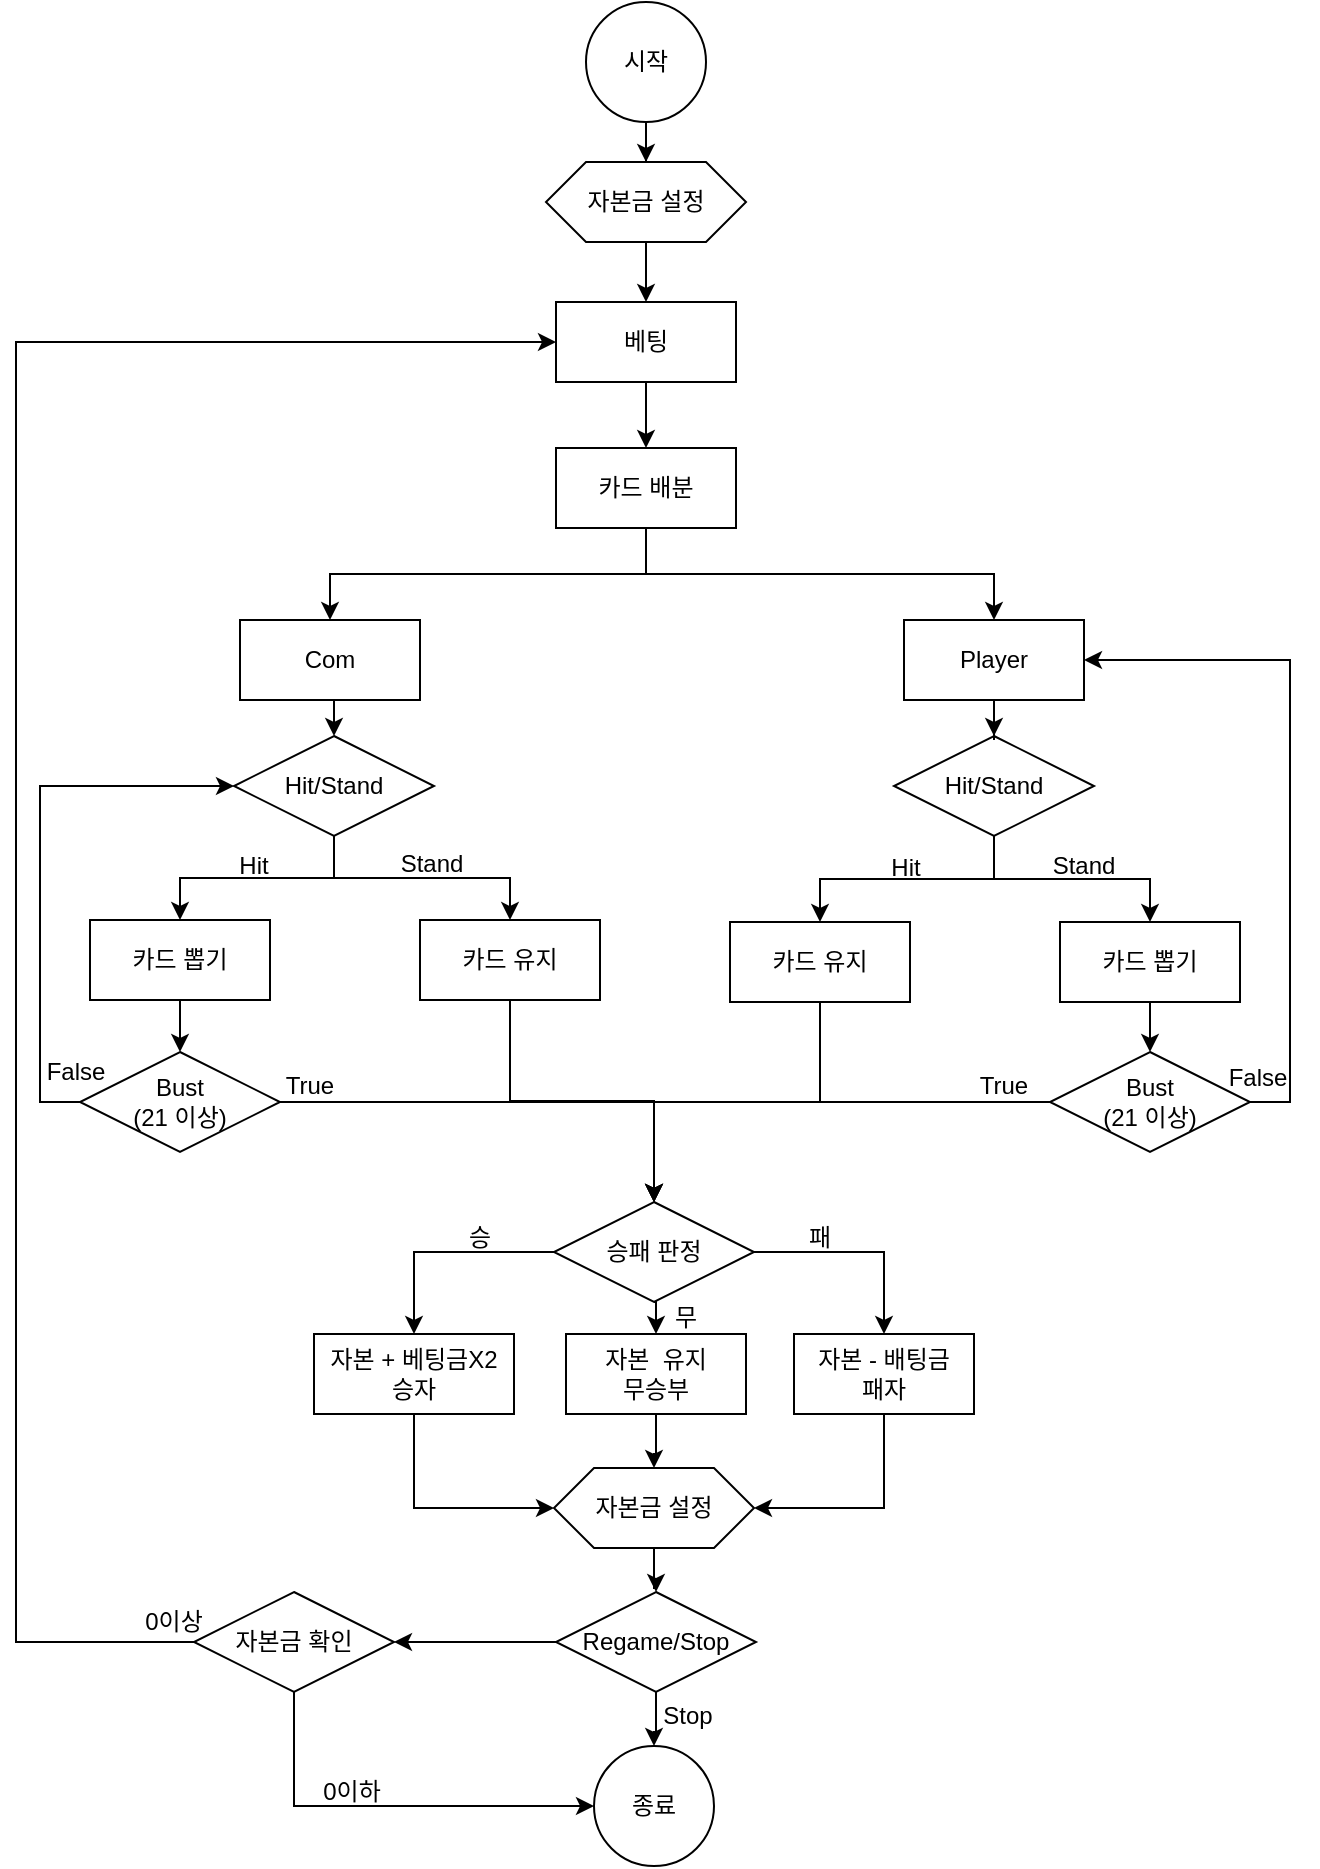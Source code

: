 <mxfile version="22.1.9" type="device" pages="3">
  <diagram id="C_szuEOCHxDA2ggxCrt1" name="초안">
    <mxGraphModel dx="1674" dy="738" grid="1" gridSize="10" guides="1" tooltips="1" connect="1" arrows="1" fold="1" page="1" pageScale="1" pageWidth="827" pageHeight="1169" math="0" shadow="0">
      <root>
        <mxCell id="0" />
        <mxCell id="1" parent="0" />
        <mxCell id="hQHi6P7cYI93fq94CVb3-1" style="edgeStyle=orthogonalEdgeStyle;rounded=0;orthogonalLoop=1;jettySize=auto;html=1;exitX=0.5;exitY=1;exitDx=0;exitDy=0;" parent="1" source="hQHi6P7cYI93fq94CVb3-2" target="hQHi6P7cYI93fq94CVb3-4" edge="1">
          <mxGeometry relative="1" as="geometry" />
        </mxCell>
        <mxCell id="hQHi6P7cYI93fq94CVb3-2" value="시작" style="ellipse;whiteSpace=wrap;html=1;aspect=fixed;" parent="1" vertex="1">
          <mxGeometry x="385" y="10" width="60" height="60" as="geometry" />
        </mxCell>
        <mxCell id="hQHi6P7cYI93fq94CVb3-3" style="edgeStyle=orthogonalEdgeStyle;rounded=0;orthogonalLoop=1;jettySize=auto;html=1;exitX=0.5;exitY=1;exitDx=0;exitDy=0;" parent="1" source="hQHi6P7cYI93fq94CVb3-4" target="hQHi6P7cYI93fq94CVb3-5" edge="1">
          <mxGeometry relative="1" as="geometry" />
        </mxCell>
        <mxCell id="hQHi6P7cYI93fq94CVb3-4" value="자본금 설정" style="shape=hexagon;perimeter=hexagonPerimeter2;whiteSpace=wrap;html=1;fixedSize=1;" parent="1" vertex="1">
          <mxGeometry x="365" y="90" width="100" height="40" as="geometry" />
        </mxCell>
        <mxCell id="hQHi6P7cYI93fq94CVb3-5" value="베팅" style="rounded=0;whiteSpace=wrap;html=1;" parent="1" vertex="1">
          <mxGeometry x="370" y="160" width="90" height="40" as="geometry" />
        </mxCell>
        <mxCell id="hQHi6P7cYI93fq94CVb3-79" style="edgeStyle=orthogonalEdgeStyle;rounded=0;orthogonalLoop=1;jettySize=auto;html=1;exitX=0.5;exitY=1;exitDx=0;exitDy=0;entryX=0.5;entryY=0;entryDx=0;entryDy=0;" parent="1" source="hQHi6P7cYI93fq94CVb3-7" target="hQHi6P7cYI93fq94CVb3-69" edge="1">
          <mxGeometry relative="1" as="geometry" />
        </mxCell>
        <mxCell id="hQHi6P7cYI93fq94CVb3-80" style="edgeStyle=orthogonalEdgeStyle;rounded=0;orthogonalLoop=1;jettySize=auto;html=1;exitX=0.5;exitY=1;exitDx=0;exitDy=0;" parent="1" source="hQHi6P7cYI93fq94CVb3-7" target="hQHi6P7cYI93fq94CVb3-70" edge="1">
          <mxGeometry relative="1" as="geometry" />
        </mxCell>
        <mxCell id="hQHi6P7cYI93fq94CVb3-7" value="카드 배분" style="rounded=0;whiteSpace=wrap;html=1;" parent="1" vertex="1">
          <mxGeometry x="370" y="233" width="90" height="40" as="geometry" />
        </mxCell>
        <mxCell id="hQHi6P7cYI93fq94CVb3-8" style="edgeStyle=orthogonalEdgeStyle;rounded=0;orthogonalLoop=1;jettySize=auto;html=1;" parent="1" source="hQHi6P7cYI93fq94CVb3-10" target="hQHi6P7cYI93fq94CVb3-23" edge="1">
          <mxGeometry relative="1" as="geometry" />
        </mxCell>
        <mxCell id="hQHi6P7cYI93fq94CVb3-9" style="edgeStyle=orthogonalEdgeStyle;rounded=0;orthogonalLoop=1;jettySize=auto;html=1;" parent="1" source="hQHi6P7cYI93fq94CVb3-10" target="hQHi6P7cYI93fq94CVb3-24" edge="1">
          <mxGeometry relative="1" as="geometry" />
        </mxCell>
        <mxCell id="hQHi6P7cYI93fq94CVb3-10" value="Hit/Stand" style="rhombus;whiteSpace=wrap;html=1;" parent="1" vertex="1">
          <mxGeometry x="209" y="377" width="100" height="50" as="geometry" />
        </mxCell>
        <mxCell id="hQHi6P7cYI93fq94CVb3-11" style="edgeStyle=orthogonalEdgeStyle;rounded=0;orthogonalLoop=1;jettySize=auto;html=1;exitX=0.5;exitY=1;exitDx=0;exitDy=0;entryX=0.5;entryY=0;entryDx=0;entryDy=0;" parent="1" source="hQHi6P7cYI93fq94CVb3-14" target="hQHi6P7cYI93fq94CVb3-26" edge="1">
          <mxGeometry relative="1" as="geometry" />
        </mxCell>
        <mxCell id="hQHi6P7cYI93fq94CVb3-12" style="edgeStyle=orthogonalEdgeStyle;rounded=0;orthogonalLoop=1;jettySize=auto;html=1;exitX=0;exitY=0.5;exitDx=0;exitDy=0;" parent="1" source="hQHi6P7cYI93fq94CVb3-14" target="hQHi6P7cYI93fq94CVb3-16" edge="1">
          <mxGeometry relative="1" as="geometry" />
        </mxCell>
        <mxCell id="hQHi6P7cYI93fq94CVb3-13" style="edgeStyle=orthogonalEdgeStyle;rounded=0;orthogonalLoop=1;jettySize=auto;html=1;exitX=1;exitY=0.5;exitDx=0;exitDy=0;entryX=0.5;entryY=0;entryDx=0;entryDy=0;" parent="1" source="hQHi6P7cYI93fq94CVb3-14" target="hQHi6P7cYI93fq94CVb3-18" edge="1">
          <mxGeometry relative="1" as="geometry" />
        </mxCell>
        <mxCell id="hQHi6P7cYI93fq94CVb3-14" value="승패 판정" style="rhombus;whiteSpace=wrap;html=1;" parent="1" vertex="1">
          <mxGeometry x="369" y="610" width="100" height="50" as="geometry" />
        </mxCell>
        <mxCell id="hQHi6P7cYI93fq94CVb3-101" style="edgeStyle=orthogonalEdgeStyle;rounded=0;orthogonalLoop=1;jettySize=auto;html=1;exitX=0.5;exitY=1;exitDx=0;exitDy=0;entryX=0;entryY=0.5;entryDx=0;entryDy=0;" parent="1" source="hQHi6P7cYI93fq94CVb3-16" target="hQHi6P7cYI93fq94CVb3-98" edge="1">
          <mxGeometry relative="1" as="geometry" />
        </mxCell>
        <mxCell id="hQHi6P7cYI93fq94CVb3-16" value="자본 + 베팅금X2&lt;br&gt;승자" style="rounded=0;whiteSpace=wrap;html=1;" parent="1" vertex="1">
          <mxGeometry x="249" y="676" width="100" height="40" as="geometry" />
        </mxCell>
        <mxCell id="hQHi6P7cYI93fq94CVb3-100" style="edgeStyle=orthogonalEdgeStyle;rounded=0;orthogonalLoop=1;jettySize=auto;html=1;exitX=0.5;exitY=1;exitDx=0;exitDy=0;entryX=1;entryY=0.5;entryDx=0;entryDy=0;" parent="1" source="hQHi6P7cYI93fq94CVb3-18" target="hQHi6P7cYI93fq94CVb3-98" edge="1">
          <mxGeometry relative="1" as="geometry" />
        </mxCell>
        <mxCell id="hQHi6P7cYI93fq94CVb3-18" value="자본 - 배팅금&lt;br&gt;패자" style="rounded=0;whiteSpace=wrap;html=1;" parent="1" vertex="1">
          <mxGeometry x="489" y="676" width="90" height="40" as="geometry" />
        </mxCell>
        <mxCell id="hQHi6P7cYI93fq94CVb3-19" value="" style="edgeStyle=orthogonalEdgeStyle;rounded=0;orthogonalLoop=1;jettySize=auto;html=1;" parent="1" source="hQHi6P7cYI93fq94CVb3-20" target="hQHi6P7cYI93fq94CVb3-21" edge="1">
          <mxGeometry relative="1" as="geometry" />
        </mxCell>
        <mxCell id="-mxr-du--EJzzwBJTFfd-2" style="edgeStyle=orthogonalEdgeStyle;rounded=0;orthogonalLoop=1;jettySize=auto;html=1;exitX=0;exitY=0.5;exitDx=0;exitDy=0;entryX=1;entryY=0.5;entryDx=0;entryDy=0;" parent="1" source="hQHi6P7cYI93fq94CVb3-20" target="-mxr-du--EJzzwBJTFfd-1" edge="1">
          <mxGeometry relative="1" as="geometry" />
        </mxCell>
        <mxCell id="hQHi6P7cYI93fq94CVb3-20" value="Regame/Stop" style="rhombus;whiteSpace=wrap;html=1;" parent="1" vertex="1">
          <mxGeometry x="370" y="805" width="100" height="50" as="geometry" />
        </mxCell>
        <mxCell id="hQHi6P7cYI93fq94CVb3-21" value="종료" style="ellipse;whiteSpace=wrap;html=1;aspect=fixed;" parent="1" vertex="1">
          <mxGeometry x="389" y="882" width="60" height="60" as="geometry" />
        </mxCell>
        <mxCell id="hQHi6P7cYI93fq94CVb3-22" value="" style="endArrow=classic;html=1;rounded=0;entryX=0.5;entryY=0;entryDx=0;entryDy=0;exitX=0.5;exitY=1;exitDx=0;exitDy=0;" parent="1" source="hQHi6P7cYI93fq94CVb3-5" target="hQHi6P7cYI93fq94CVb3-7" edge="1">
          <mxGeometry width="50" height="50" relative="1" as="geometry">
            <mxPoint x="405" y="490" as="sourcePoint" />
            <mxPoint x="455" y="440" as="targetPoint" />
          </mxGeometry>
        </mxCell>
        <mxCell id="hQHi6P7cYI93fq94CVb3-112" style="edgeStyle=orthogonalEdgeStyle;rounded=0;orthogonalLoop=1;jettySize=auto;html=1;exitX=0.5;exitY=1;exitDx=0;exitDy=0;entryX=0.5;entryY=0;entryDx=0;entryDy=0;" parent="1" source="hQHi6P7cYI93fq94CVb3-23" target="hQHi6P7cYI93fq94CVb3-108" edge="1">
          <mxGeometry relative="1" as="geometry" />
        </mxCell>
        <mxCell id="hQHi6P7cYI93fq94CVb3-23" value="카드 뽑기" style="rounded=0;whiteSpace=wrap;html=1;" parent="1" vertex="1">
          <mxGeometry x="137" y="469" width="90" height="40" as="geometry" />
        </mxCell>
        <mxCell id="hQHi6P7cYI93fq94CVb3-55" style="edgeStyle=orthogonalEdgeStyle;rounded=0;orthogonalLoop=1;jettySize=auto;html=1;" parent="1" source="hQHi6P7cYI93fq94CVb3-24" target="hQHi6P7cYI93fq94CVb3-14" edge="1">
          <mxGeometry relative="1" as="geometry" />
        </mxCell>
        <mxCell id="hQHi6P7cYI93fq94CVb3-24" value="카드 유지" style="rounded=0;whiteSpace=wrap;html=1;" parent="1" vertex="1">
          <mxGeometry x="302" y="469" width="90" height="40" as="geometry" />
        </mxCell>
        <mxCell id="hQHi6P7cYI93fq94CVb3-99" style="edgeStyle=orthogonalEdgeStyle;rounded=0;orthogonalLoop=1;jettySize=auto;html=1;exitX=0.5;exitY=1;exitDx=0;exitDy=0;" parent="1" source="hQHi6P7cYI93fq94CVb3-26" target="hQHi6P7cYI93fq94CVb3-98" edge="1">
          <mxGeometry relative="1" as="geometry" />
        </mxCell>
        <mxCell id="hQHi6P7cYI93fq94CVb3-26" value="자본&amp;nbsp; 유지&lt;br&gt;무승부" style="rounded=0;whiteSpace=wrap;html=1;" parent="1" vertex="1">
          <mxGeometry x="375" y="676" width="90" height="40" as="geometry" />
        </mxCell>
        <mxCell id="hQHi6P7cYI93fq94CVb3-34" style="edgeStyle=orthogonalEdgeStyle;rounded=0;orthogonalLoop=1;jettySize=auto;html=1;" parent="1" source="hQHi6P7cYI93fq94CVb3-36" target="hQHi6P7cYI93fq94CVb3-49" edge="1">
          <mxGeometry relative="1" as="geometry" />
        </mxCell>
        <mxCell id="hQHi6P7cYI93fq94CVb3-35" style="edgeStyle=orthogonalEdgeStyle;rounded=0;orthogonalLoop=1;jettySize=auto;html=1;" parent="1" source="hQHi6P7cYI93fq94CVb3-36" target="hQHi6P7cYI93fq94CVb3-50" edge="1">
          <mxGeometry relative="1" as="geometry" />
        </mxCell>
        <mxCell id="hQHi6P7cYI93fq94CVb3-36" value="Hit/Stand" style="rhombus;whiteSpace=wrap;html=1;" parent="1" vertex="1">
          <mxGeometry x="539" y="377" width="100" height="50" as="geometry" />
        </mxCell>
        <mxCell id="hQHi6P7cYI93fq94CVb3-67" style="edgeStyle=orthogonalEdgeStyle;rounded=0;orthogonalLoop=1;jettySize=auto;html=1;exitX=0.5;exitY=1;exitDx=0;exitDy=0;entryX=0.5;entryY=0;entryDx=0;entryDy=0;" parent="1" source="hQHi6P7cYI93fq94CVb3-49" target="hQHi6P7cYI93fq94CVb3-14" edge="1">
          <mxGeometry relative="1" as="geometry" />
        </mxCell>
        <mxCell id="hQHi6P7cYI93fq94CVb3-49" value="카드 유지" style="rounded=0;whiteSpace=wrap;html=1;" parent="1" vertex="1">
          <mxGeometry x="457" y="470" width="90" height="40" as="geometry" />
        </mxCell>
        <mxCell id="hQHi6P7cYI93fq94CVb3-111" style="edgeStyle=orthogonalEdgeStyle;rounded=0;orthogonalLoop=1;jettySize=auto;html=1;exitX=0.5;exitY=1;exitDx=0;exitDy=0;" parent="1" source="hQHi6P7cYI93fq94CVb3-50" target="hQHi6P7cYI93fq94CVb3-110" edge="1">
          <mxGeometry relative="1" as="geometry" />
        </mxCell>
        <mxCell id="hQHi6P7cYI93fq94CVb3-50" value="카드 뽑기" style="rounded=0;whiteSpace=wrap;html=1;" parent="1" vertex="1">
          <mxGeometry x="622" y="470" width="90" height="40" as="geometry" />
        </mxCell>
        <mxCell id="hQHi6P7cYI93fq94CVb3-85" style="edgeStyle=orthogonalEdgeStyle;rounded=0;orthogonalLoop=1;jettySize=auto;html=1;exitX=0.5;exitY=1;exitDx=0;exitDy=0;entryX=0.5;entryY=0;entryDx=0;entryDy=0;" parent="1" source="hQHi6P7cYI93fq94CVb3-69" target="hQHi6P7cYI93fq94CVb3-10" edge="1">
          <mxGeometry relative="1" as="geometry" />
        </mxCell>
        <mxCell id="hQHi6P7cYI93fq94CVb3-69" value="Com" style="rounded=0;whiteSpace=wrap;html=1;" parent="1" vertex="1">
          <mxGeometry x="212" y="319" width="90" height="40" as="geometry" />
        </mxCell>
        <mxCell id="hQHi6P7cYI93fq94CVb3-84" style="edgeStyle=orthogonalEdgeStyle;rounded=0;orthogonalLoop=1;jettySize=auto;html=1;exitX=0.5;exitY=1;exitDx=0;exitDy=0;" parent="1" source="hQHi6P7cYI93fq94CVb3-70" target="hQHi6P7cYI93fq94CVb3-36" edge="1">
          <mxGeometry relative="1" as="geometry" />
        </mxCell>
        <mxCell id="hQHi6P7cYI93fq94CVb3-70" value="Player" style="rounded=0;whiteSpace=wrap;html=1;" parent="1" vertex="1">
          <mxGeometry x="544" y="319" width="90" height="40" as="geometry" />
        </mxCell>
        <mxCell id="hQHi6P7cYI93fq94CVb3-88" value="Hit" style="text;strokeColor=none;align=center;fillColor=none;html=1;verticalAlign=middle;whiteSpace=wrap;rounded=0;" parent="1" vertex="1">
          <mxGeometry x="189" y="427" width="60" height="30" as="geometry" />
        </mxCell>
        <mxCell id="hQHi6P7cYI93fq94CVb3-90" value="Stand" style="text;strokeColor=none;align=center;fillColor=none;html=1;verticalAlign=middle;whiteSpace=wrap;rounded=0;" parent="1" vertex="1">
          <mxGeometry x="278" y="426" width="60" height="30" as="geometry" />
        </mxCell>
        <mxCell id="hQHi6P7cYI93fq94CVb3-91" value="Hit" style="text;strokeColor=none;align=center;fillColor=none;html=1;verticalAlign=middle;whiteSpace=wrap;rounded=0;" parent="1" vertex="1">
          <mxGeometry x="514.5" y="428" width="60" height="30" as="geometry" />
        </mxCell>
        <mxCell id="hQHi6P7cYI93fq94CVb3-92" value="Stand" style="text;strokeColor=none;align=center;fillColor=none;html=1;verticalAlign=middle;whiteSpace=wrap;rounded=0;" parent="1" vertex="1">
          <mxGeometry x="603.5" y="427" width="60" height="30" as="geometry" />
        </mxCell>
        <mxCell id="hQHi6P7cYI93fq94CVb3-93" value="승" style="text;strokeColor=none;align=center;fillColor=none;html=1;verticalAlign=middle;whiteSpace=wrap;rounded=0;" parent="1" vertex="1">
          <mxGeometry x="302" y="613" width="60" height="30" as="geometry" />
        </mxCell>
        <mxCell id="hQHi6P7cYI93fq94CVb3-94" value="패" style="text;strokeColor=none;align=center;fillColor=none;html=1;verticalAlign=middle;whiteSpace=wrap;rounded=0;" parent="1" vertex="1">
          <mxGeometry x="472" y="613" width="60" height="30" as="geometry" />
        </mxCell>
        <mxCell id="hQHi6P7cYI93fq94CVb3-95" value="무" style="text;strokeColor=none;align=center;fillColor=none;html=1;verticalAlign=middle;whiteSpace=wrap;rounded=0;" parent="1" vertex="1">
          <mxGeometry x="405" y="653" width="60" height="30" as="geometry" />
        </mxCell>
        <mxCell id="hQHi6P7cYI93fq94CVb3-96" value="0이상" style="text;strokeColor=none;align=center;fillColor=none;html=1;verticalAlign=middle;whiteSpace=wrap;rounded=0;" parent="1" vertex="1">
          <mxGeometry x="149" y="805" width="60" height="30" as="geometry" />
        </mxCell>
        <mxCell id="hQHi6P7cYI93fq94CVb3-97" value="Stop" style="text;strokeColor=none;align=center;fillColor=none;html=1;verticalAlign=middle;whiteSpace=wrap;rounded=0;" parent="1" vertex="1">
          <mxGeometry x="406" y="852" width="60" height="30" as="geometry" />
        </mxCell>
        <mxCell id="hQHi6P7cYI93fq94CVb3-102" style="edgeStyle=orthogonalEdgeStyle;rounded=0;orthogonalLoop=1;jettySize=auto;html=1;exitX=0.5;exitY=1;exitDx=0;exitDy=0;" parent="1" source="hQHi6P7cYI93fq94CVb3-98" target="hQHi6P7cYI93fq94CVb3-20" edge="1">
          <mxGeometry relative="1" as="geometry" />
        </mxCell>
        <mxCell id="hQHi6P7cYI93fq94CVb3-98" value="자본금 설정" style="shape=hexagon;perimeter=hexagonPerimeter2;whiteSpace=wrap;html=1;fixedSize=1;" parent="1" vertex="1">
          <mxGeometry x="369" y="743" width="100" height="40" as="geometry" />
        </mxCell>
        <mxCell id="hQHi6P7cYI93fq94CVb3-114" style="edgeStyle=orthogonalEdgeStyle;rounded=0;orthogonalLoop=1;jettySize=auto;html=1;exitX=1;exitY=0.5;exitDx=0;exitDy=0;" parent="1" source="hQHi6P7cYI93fq94CVb3-108" target="hQHi6P7cYI93fq94CVb3-14" edge="1">
          <mxGeometry relative="1" as="geometry" />
        </mxCell>
        <mxCell id="hQHi6P7cYI93fq94CVb3-118" style="edgeStyle=orthogonalEdgeStyle;rounded=0;orthogonalLoop=1;jettySize=auto;html=1;exitX=0;exitY=0.5;exitDx=0;exitDy=0;entryX=0;entryY=0.5;entryDx=0;entryDy=0;" parent="1" source="hQHi6P7cYI93fq94CVb3-108" target="hQHi6P7cYI93fq94CVb3-10" edge="1">
          <mxGeometry relative="1" as="geometry" />
        </mxCell>
        <mxCell id="hQHi6P7cYI93fq94CVb3-108" value="Bust&lt;br&gt;(21 이상)" style="rhombus;whiteSpace=wrap;html=1;" parent="1" vertex="1">
          <mxGeometry x="132" y="535" width="100" height="50" as="geometry" />
        </mxCell>
        <mxCell id="hQHi6P7cYI93fq94CVb3-115" style="edgeStyle=orthogonalEdgeStyle;rounded=0;orthogonalLoop=1;jettySize=auto;html=1;exitX=0;exitY=0.5;exitDx=0;exitDy=0;entryX=0.5;entryY=0;entryDx=0;entryDy=0;" parent="1" source="hQHi6P7cYI93fq94CVb3-110" target="hQHi6P7cYI93fq94CVb3-14" edge="1">
          <mxGeometry relative="1" as="geometry" />
        </mxCell>
        <mxCell id="hQHi6P7cYI93fq94CVb3-119" style="edgeStyle=orthogonalEdgeStyle;rounded=0;orthogonalLoop=1;jettySize=auto;html=1;exitX=1;exitY=0.5;exitDx=0;exitDy=0;entryX=1;entryY=0.5;entryDx=0;entryDy=0;" parent="1" source="hQHi6P7cYI93fq94CVb3-110" target="hQHi6P7cYI93fq94CVb3-70" edge="1">
          <mxGeometry relative="1" as="geometry" />
        </mxCell>
        <mxCell id="hQHi6P7cYI93fq94CVb3-110" value="Bust&lt;br&gt;(21 이상)" style="rhombus;whiteSpace=wrap;html=1;" parent="1" vertex="1">
          <mxGeometry x="617" y="535" width="100" height="50" as="geometry" />
        </mxCell>
        <mxCell id="hQHi6P7cYI93fq94CVb3-116" value="True" style="text;strokeColor=none;align=center;fillColor=none;html=1;verticalAlign=middle;whiteSpace=wrap;rounded=0;" parent="1" vertex="1">
          <mxGeometry x="217" y="537" width="60" height="30" as="geometry" />
        </mxCell>
        <mxCell id="hQHi6P7cYI93fq94CVb3-117" value="True" style="text;strokeColor=none;align=center;fillColor=none;html=1;verticalAlign=middle;whiteSpace=wrap;rounded=0;" parent="1" vertex="1">
          <mxGeometry x="564" y="537" width="60" height="30" as="geometry" />
        </mxCell>
        <mxCell id="hQHi6P7cYI93fq94CVb3-121" value="False" style="text;strokeColor=none;align=center;fillColor=none;html=1;verticalAlign=middle;whiteSpace=wrap;rounded=0;" parent="1" vertex="1">
          <mxGeometry x="691" y="533" width="60" height="30" as="geometry" />
        </mxCell>
        <mxCell id="hQHi6P7cYI93fq94CVb3-122" value="False" style="text;strokeColor=none;align=center;fillColor=none;html=1;verticalAlign=middle;whiteSpace=wrap;rounded=0;" parent="1" vertex="1">
          <mxGeometry x="100" y="530" width="60" height="30" as="geometry" />
        </mxCell>
        <mxCell id="-mxr-du--EJzzwBJTFfd-4" style="edgeStyle=orthogonalEdgeStyle;rounded=0;orthogonalLoop=1;jettySize=auto;html=1;exitX=0.5;exitY=1;exitDx=0;exitDy=0;entryX=0;entryY=0.5;entryDx=0;entryDy=0;" parent="1" source="-mxr-du--EJzzwBJTFfd-1" target="hQHi6P7cYI93fq94CVb3-21" edge="1">
          <mxGeometry relative="1" as="geometry" />
        </mxCell>
        <mxCell id="-mxr-du--EJzzwBJTFfd-7" style="edgeStyle=orthogonalEdgeStyle;rounded=0;orthogonalLoop=1;jettySize=auto;html=1;exitX=0;exitY=0.5;exitDx=0;exitDy=0;entryX=0;entryY=0.5;entryDx=0;entryDy=0;" parent="1" source="-mxr-du--EJzzwBJTFfd-1" target="hQHi6P7cYI93fq94CVb3-5" edge="1">
          <mxGeometry relative="1" as="geometry">
            <Array as="points">
              <mxPoint x="100" y="830" />
              <mxPoint x="100" y="180" />
            </Array>
          </mxGeometry>
        </mxCell>
        <mxCell id="-mxr-du--EJzzwBJTFfd-1" value="자본금 확인" style="rhombus;whiteSpace=wrap;html=1;" parent="1" vertex="1">
          <mxGeometry x="189" y="805" width="100" height="50" as="geometry" />
        </mxCell>
        <mxCell id="-mxr-du--EJzzwBJTFfd-5" value="0이하" style="text;strokeColor=none;align=center;fillColor=none;html=1;verticalAlign=middle;whiteSpace=wrap;rounded=0;" parent="1" vertex="1">
          <mxGeometry x="238" y="890" width="60" height="30" as="geometry" />
        </mxCell>
      </root>
    </mxGraphModel>
  </diagram>
  <diagram id="JT6G41UeQv0v1BvjWY3D" name="계획제출용">
    <mxGraphModel dx="1674" dy="738" grid="1" gridSize="10" guides="1" tooltips="1" connect="1" arrows="1" fold="1" page="1" pageScale="1" pageWidth="827" pageHeight="1169" math="0" shadow="0">
      <root>
        <mxCell id="0" />
        <mxCell id="1" parent="0" />
        <mxCell id="8CA7ITEVHS-XYpUm87Li-1" style="edgeStyle=orthogonalEdgeStyle;rounded=0;orthogonalLoop=1;jettySize=auto;html=1;exitX=0.5;exitY=1;exitDx=0;exitDy=0;" parent="1" source="8CA7ITEVHS-XYpUm87Li-2" edge="1">
          <mxGeometry relative="1" as="geometry">
            <mxPoint x="414" y="233" as="targetPoint" />
          </mxGeometry>
        </mxCell>
        <mxCell id="8CA7ITEVHS-XYpUm87Li-2" value="시작" style="ellipse;whiteSpace=wrap;html=1;aspect=fixed;" parent="1" vertex="1">
          <mxGeometry x="384" y="153" width="60" height="60" as="geometry" />
        </mxCell>
        <mxCell id="8CA7ITEVHS-XYpUm87Li-6" style="edgeStyle=orthogonalEdgeStyle;rounded=0;orthogonalLoop=1;jettySize=auto;html=1;exitX=0.5;exitY=1;exitDx=0;exitDy=0;entryX=0.5;entryY=0;entryDx=0;entryDy=0;" parent="1" source="8CA7ITEVHS-XYpUm87Li-8" target="8CA7ITEVHS-XYpUm87Li-39" edge="1">
          <mxGeometry relative="1" as="geometry" />
        </mxCell>
        <mxCell id="8CA7ITEVHS-XYpUm87Li-7" style="edgeStyle=orthogonalEdgeStyle;rounded=0;orthogonalLoop=1;jettySize=auto;html=1;exitX=0.5;exitY=1;exitDx=0;exitDy=0;" parent="1" source="8CA7ITEVHS-XYpUm87Li-8" target="8CA7ITEVHS-XYpUm87Li-41" edge="1">
          <mxGeometry relative="1" as="geometry" />
        </mxCell>
        <mxCell id="8CA7ITEVHS-XYpUm87Li-8" value="카드 배분&lt;br&gt;(1장)" style="rounded=0;whiteSpace=wrap;html=1;" parent="1" vertex="1">
          <mxGeometry x="370" y="233" width="90" height="40" as="geometry" />
        </mxCell>
        <mxCell id="8CA7ITEVHS-XYpUm87Li-9" style="edgeStyle=orthogonalEdgeStyle;rounded=0;orthogonalLoop=1;jettySize=auto;html=1;" parent="1" source="8CA7ITEVHS-XYpUm87Li-11" target="8CA7ITEVHS-XYpUm87Li-26" edge="1">
          <mxGeometry relative="1" as="geometry" />
        </mxCell>
        <mxCell id="8CA7ITEVHS-XYpUm87Li-10" style="edgeStyle=orthogonalEdgeStyle;rounded=0;orthogonalLoop=1;jettySize=auto;html=1;" parent="1" source="8CA7ITEVHS-XYpUm87Li-11" target="8CA7ITEVHS-XYpUm87Li-28" edge="1">
          <mxGeometry relative="1" as="geometry" />
        </mxCell>
        <mxCell id="8CA7ITEVHS-XYpUm87Li-11" value="Hit/Stand" style="rhombus;whiteSpace=wrap;html=1;" parent="1" vertex="1">
          <mxGeometry x="209" y="377" width="100" height="50" as="geometry" />
        </mxCell>
        <mxCell id="8CA7ITEVHS-XYpUm87Li-12" style="edgeStyle=orthogonalEdgeStyle;rounded=0;orthogonalLoop=1;jettySize=auto;html=1;exitX=0.5;exitY=1;exitDx=0;exitDy=0;entryX=0.5;entryY=0;entryDx=0;entryDy=0;" parent="1" edge="1">
          <mxGeometry relative="1" as="geometry">
            <mxPoint x="421" y="631" as="sourcePoint" />
            <mxPoint x="421" y="654" as="targetPoint" />
          </mxGeometry>
        </mxCell>
        <mxCell id="8CA7ITEVHS-XYpUm87Li-20" value="" style="edgeStyle=orthogonalEdgeStyle;rounded=0;orthogonalLoop=1;jettySize=auto;html=1;" parent="1" source="8CA7ITEVHS-XYpUm87Li-22" target="8CA7ITEVHS-XYpUm87Li-23" edge="1">
          <mxGeometry relative="1" as="geometry" />
        </mxCell>
        <mxCell id="8CA7ITEVHS-XYpUm87Li-73" style="edgeStyle=orthogonalEdgeStyle;rounded=0;orthogonalLoop=1;jettySize=auto;html=1;entryX=0;entryY=0.5;entryDx=0;entryDy=0;exitX=0;exitY=0.5;exitDx=0;exitDy=0;" parent="1" source="8CA7ITEVHS-XYpUm87Li-22" target="8CA7ITEVHS-XYpUm87Li-2" edge="1">
          <mxGeometry relative="1" as="geometry">
            <mxPoint x="120" y="641" as="sourcePoint" />
            <mxPoint x="85" y="170" as="targetPoint" />
            <Array as="points">
              <mxPoint x="100" y="679" />
              <mxPoint x="100" y="183" />
            </Array>
          </mxGeometry>
        </mxCell>
        <mxCell id="8CA7ITEVHS-XYpUm87Li-22" value="Regame/Stop" style="rhombus;whiteSpace=wrap;html=1;" parent="1" vertex="1">
          <mxGeometry x="369" y="654" width="100" height="50" as="geometry" />
        </mxCell>
        <mxCell id="8CA7ITEVHS-XYpUm87Li-23" value="종료" style="ellipse;whiteSpace=wrap;html=1;aspect=fixed;" parent="1" vertex="1">
          <mxGeometry x="388" y="731" width="60" height="60" as="geometry" />
        </mxCell>
        <mxCell id="8CA7ITEVHS-XYpUm87Li-25" style="edgeStyle=orthogonalEdgeStyle;rounded=0;orthogonalLoop=1;jettySize=auto;html=1;exitX=0.5;exitY=1;exitDx=0;exitDy=0;entryX=0.5;entryY=0;entryDx=0;entryDy=0;" parent="1" source="8CA7ITEVHS-XYpUm87Li-26" target="8CA7ITEVHS-XYpUm87Li-55" edge="1">
          <mxGeometry relative="1" as="geometry" />
        </mxCell>
        <mxCell id="8CA7ITEVHS-XYpUm87Li-26" value="카드 뽑기" style="rounded=0;whiteSpace=wrap;html=1;" parent="1" vertex="1">
          <mxGeometry x="137" y="469" width="90" height="40" as="geometry" />
        </mxCell>
        <mxCell id="8CA7ITEVHS-XYpUm87Li-71" style="edgeStyle=orthogonalEdgeStyle;rounded=0;orthogonalLoop=1;jettySize=auto;html=1;exitX=1;exitY=0.5;exitDx=0;exitDy=0;" parent="1" source="8CA7ITEVHS-XYpUm87Li-28" target="8CA7ITEVHS-XYpUm87Li-68" edge="1">
          <mxGeometry relative="1" as="geometry" />
        </mxCell>
        <mxCell id="8CA7ITEVHS-XYpUm87Li-28" value="카드 유지" style="rounded=0;whiteSpace=wrap;html=1;" parent="1" vertex="1">
          <mxGeometry x="302" y="469" width="90" height="40" as="geometry" />
        </mxCell>
        <mxCell id="8CA7ITEVHS-XYpUm87Li-31" style="edgeStyle=orthogonalEdgeStyle;rounded=0;orthogonalLoop=1;jettySize=auto;html=1;" parent="1" source="8CA7ITEVHS-XYpUm87Li-33" target="8CA7ITEVHS-XYpUm87Li-35" edge="1">
          <mxGeometry relative="1" as="geometry" />
        </mxCell>
        <mxCell id="8CA7ITEVHS-XYpUm87Li-32" style="edgeStyle=orthogonalEdgeStyle;rounded=0;orthogonalLoop=1;jettySize=auto;html=1;" parent="1" source="8CA7ITEVHS-XYpUm87Li-33" target="8CA7ITEVHS-XYpUm87Li-37" edge="1">
          <mxGeometry relative="1" as="geometry" />
        </mxCell>
        <mxCell id="8CA7ITEVHS-XYpUm87Li-33" value="Hit/Stand" style="rhombus;whiteSpace=wrap;html=1;" parent="1" vertex="1">
          <mxGeometry x="539" y="377" width="100" height="50" as="geometry" />
        </mxCell>
        <mxCell id="8CA7ITEVHS-XYpUm87Li-70" style="edgeStyle=orthogonalEdgeStyle;rounded=0;orthogonalLoop=1;jettySize=auto;html=1;exitX=0;exitY=0.5;exitDx=0;exitDy=0;entryX=0.5;entryY=0;entryDx=0;entryDy=0;" parent="1" source="8CA7ITEVHS-XYpUm87Li-35" edge="1">
          <mxGeometry relative="1" as="geometry">
            <mxPoint x="418" y="591" as="targetPoint" />
          </mxGeometry>
        </mxCell>
        <mxCell id="8CA7ITEVHS-XYpUm87Li-35" value="카드 유지" style="rounded=0;whiteSpace=wrap;html=1;" parent="1" vertex="1">
          <mxGeometry x="454" y="469" width="90" height="40" as="geometry" />
        </mxCell>
        <mxCell id="8CA7ITEVHS-XYpUm87Li-36" style="edgeStyle=orthogonalEdgeStyle;rounded=0;orthogonalLoop=1;jettySize=auto;html=1;exitX=0.5;exitY=1;exitDx=0;exitDy=0;" parent="1" source="8CA7ITEVHS-XYpUm87Li-37" target="8CA7ITEVHS-XYpUm87Li-58" edge="1">
          <mxGeometry relative="1" as="geometry" />
        </mxCell>
        <mxCell id="8CA7ITEVHS-XYpUm87Li-37" value="카드 뽑기" style="rounded=0;whiteSpace=wrap;html=1;" parent="1" vertex="1">
          <mxGeometry x="619" y="469" width="90" height="40" as="geometry" />
        </mxCell>
        <mxCell id="8CA7ITEVHS-XYpUm87Li-38" style="edgeStyle=orthogonalEdgeStyle;rounded=0;orthogonalLoop=1;jettySize=auto;html=1;exitX=0.5;exitY=1;exitDx=0;exitDy=0;entryX=0.5;entryY=0;entryDx=0;entryDy=0;" parent="1" source="8CA7ITEVHS-XYpUm87Li-39" target="8CA7ITEVHS-XYpUm87Li-11" edge="1">
          <mxGeometry relative="1" as="geometry" />
        </mxCell>
        <mxCell id="8CA7ITEVHS-XYpUm87Li-39" value="Server(Dealer)" style="rounded=0;whiteSpace=wrap;html=1;" parent="1" vertex="1">
          <mxGeometry x="212" y="319" width="90" height="40" as="geometry" />
        </mxCell>
        <mxCell id="8CA7ITEVHS-XYpUm87Li-40" style="edgeStyle=orthogonalEdgeStyle;rounded=0;orthogonalLoop=1;jettySize=auto;html=1;exitX=0.5;exitY=1;exitDx=0;exitDy=0;" parent="1" source="8CA7ITEVHS-XYpUm87Li-41" target="8CA7ITEVHS-XYpUm87Li-33" edge="1">
          <mxGeometry relative="1" as="geometry" />
        </mxCell>
        <mxCell id="8CA7ITEVHS-XYpUm87Li-41" value="User(Player)" style="rounded=0;whiteSpace=wrap;html=1;" parent="1" vertex="1">
          <mxGeometry x="544" y="319" width="90" height="40" as="geometry" />
        </mxCell>
        <mxCell id="8CA7ITEVHS-XYpUm87Li-42" value="Hit(17이하)" style="text;strokeColor=none;align=center;fillColor=none;html=1;verticalAlign=middle;whiteSpace=wrap;rounded=0;" parent="1" vertex="1">
          <mxGeometry x="187" y="427" width="69" height="30" as="geometry" />
        </mxCell>
        <mxCell id="8CA7ITEVHS-XYpUm87Li-43" value="Stand(18이상)" style="text;strokeColor=none;align=center;fillColor=none;html=1;verticalAlign=middle;whiteSpace=wrap;rounded=0;" parent="1" vertex="1">
          <mxGeometry x="268" y="426" width="82" height="30" as="geometry" />
        </mxCell>
        <mxCell id="8CA7ITEVHS-XYpUm87Li-44" value="Hit" style="text;strokeColor=none;align=center;fillColor=none;html=1;verticalAlign=middle;whiteSpace=wrap;rounded=0;" parent="1" vertex="1">
          <mxGeometry x="514.5" y="428" width="60" height="30" as="geometry" />
        </mxCell>
        <mxCell id="8CA7ITEVHS-XYpUm87Li-45" value="Stand" style="text;strokeColor=none;align=center;fillColor=none;html=1;verticalAlign=middle;whiteSpace=wrap;rounded=0;" parent="1" vertex="1">
          <mxGeometry x="603.5" y="427" width="60" height="30" as="geometry" />
        </mxCell>
        <mxCell id="8CA7ITEVHS-XYpUm87Li-50" value="Stop" style="text;strokeColor=none;align=center;fillColor=none;html=1;verticalAlign=middle;whiteSpace=wrap;rounded=0;" parent="1" vertex="1">
          <mxGeometry x="405" y="701" width="60" height="30" as="geometry" />
        </mxCell>
        <mxCell id="8CA7ITEVHS-XYpUm87Li-53" style="edgeStyle=orthogonalEdgeStyle;rounded=0;orthogonalLoop=1;jettySize=auto;html=1;exitX=1;exitY=0.5;exitDx=0;exitDy=0;" parent="1" source="8CA7ITEVHS-XYpUm87Li-55" edge="1">
          <mxGeometry relative="1" as="geometry">
            <mxPoint x="419" y="608" as="targetPoint" />
          </mxGeometry>
        </mxCell>
        <mxCell id="8CA7ITEVHS-XYpUm87Li-54" style="edgeStyle=orthogonalEdgeStyle;rounded=0;orthogonalLoop=1;jettySize=auto;html=1;exitX=0;exitY=0.5;exitDx=0;exitDy=0;entryX=0;entryY=0.5;entryDx=0;entryDy=0;" parent="1" source="8CA7ITEVHS-XYpUm87Li-55" target="8CA7ITEVHS-XYpUm87Li-11" edge="1">
          <mxGeometry relative="1" as="geometry" />
        </mxCell>
        <mxCell id="8CA7ITEVHS-XYpUm87Li-55" value="Bust&lt;br&gt;(21 이상)" style="rhombus;whiteSpace=wrap;html=1;" parent="1" vertex="1">
          <mxGeometry x="132" y="534" width="100" height="50" as="geometry" />
        </mxCell>
        <mxCell id="8CA7ITEVHS-XYpUm87Li-56" style="edgeStyle=orthogonalEdgeStyle;rounded=0;orthogonalLoop=1;jettySize=auto;html=1;exitX=0;exitY=0.5;exitDx=0;exitDy=0;entryX=0.5;entryY=0;entryDx=0;entryDy=0;" parent="1" source="8CA7ITEVHS-XYpUm87Li-58" edge="1">
          <mxGeometry relative="1" as="geometry">
            <mxPoint x="419" y="608" as="targetPoint" />
          </mxGeometry>
        </mxCell>
        <mxCell id="8CA7ITEVHS-XYpUm87Li-57" style="edgeStyle=orthogonalEdgeStyle;rounded=0;orthogonalLoop=1;jettySize=auto;html=1;exitX=1;exitY=0.5;exitDx=0;exitDy=0;entryX=1;entryY=0.5;entryDx=0;entryDy=0;" parent="1" source="8CA7ITEVHS-XYpUm87Li-58" target="8CA7ITEVHS-XYpUm87Li-41" edge="1">
          <mxGeometry relative="1" as="geometry" />
        </mxCell>
        <mxCell id="8CA7ITEVHS-XYpUm87Li-58" value="Bust&lt;br&gt;(21 이상)" style="rhombus;whiteSpace=wrap;html=1;" parent="1" vertex="1">
          <mxGeometry x="614" y="534" width="100" height="50" as="geometry" />
        </mxCell>
        <mxCell id="8CA7ITEVHS-XYpUm87Li-59" value="True" style="text;strokeColor=none;align=center;fillColor=none;html=1;verticalAlign=middle;whiteSpace=wrap;rounded=0;" parent="1" vertex="1">
          <mxGeometry x="217" y="536" width="60" height="30" as="geometry" />
        </mxCell>
        <mxCell id="8CA7ITEVHS-XYpUm87Li-60" value="True" style="text;strokeColor=none;align=center;fillColor=none;html=1;verticalAlign=middle;whiteSpace=wrap;rounded=0;" parent="1" vertex="1">
          <mxGeometry x="561" y="536" width="60" height="30" as="geometry" />
        </mxCell>
        <mxCell id="8CA7ITEVHS-XYpUm87Li-61" value="False" style="text;strokeColor=none;align=center;fillColor=none;html=1;verticalAlign=middle;whiteSpace=wrap;rounded=0;" parent="1" vertex="1">
          <mxGeometry x="688" y="532" width="60" height="30" as="geometry" />
        </mxCell>
        <mxCell id="8CA7ITEVHS-XYpUm87Li-62" value="False" style="text;strokeColor=none;align=center;fillColor=none;html=1;verticalAlign=middle;whiteSpace=wrap;rounded=0;" parent="1" vertex="1">
          <mxGeometry x="100" y="529" width="60" height="30" as="geometry" />
        </mxCell>
        <mxCell id="8CA7ITEVHS-XYpUm87Li-66" value="Regame" style="text;strokeColor=none;align=center;fillColor=none;html=1;verticalAlign=middle;whiteSpace=wrap;rounded=0;" parent="1" vertex="1">
          <mxGeometry x="315" y="655" width="60" height="30" as="geometry" />
        </mxCell>
        <mxCell id="8CA7ITEVHS-XYpUm87Li-68" value="승/무/패 판정" style="rounded=0;whiteSpace=wrap;html=1;" parent="1" vertex="1">
          <mxGeometry x="375" y="591" width="90" height="40" as="geometry" />
        </mxCell>
      </root>
    </mxGraphModel>
  </diagram>
  <diagram name="보고서제출용" id="s4q1rzsdUXnf-cl5zTiP">
    <mxGraphModel dx="1395" dy="615" grid="1" gridSize="10" guides="1" tooltips="1" connect="1" arrows="1" fold="1" page="1" pageScale="1" pageWidth="827" pageHeight="1169" math="0" shadow="0">
      <root>
        <mxCell id="Y6OEQYqDThqw93CZG1ZK-0" />
        <mxCell id="Y6OEQYqDThqw93CZG1ZK-1" parent="Y6OEQYqDThqw93CZG1ZK-0" />
        <mxCell id="LaSHQOEaaCDXBicFSYKp-4" value="" style="endArrow=none;dashed=1;html=1;dashPattern=1 3;strokeWidth=2;rounded=0;edgeStyle=orthogonalEdgeStyle;exitX=1;exitY=0.5;exitDx=0;exitDy=0;entryX=0;entryY=0.5;entryDx=0;entryDy=0;" parent="Y6OEQYqDThqw93CZG1ZK-1" edge="1">
          <mxGeometry width="50" height="50" relative="1" as="geometry">
            <mxPoint x="302" y="371" as="sourcePoint" />
            <mxPoint x="544" y="371" as="targetPoint" />
          </mxGeometry>
        </mxCell>
        <mxCell id="Y6OEQYqDThqw93CZG1ZK-2" style="edgeStyle=orthogonalEdgeStyle;rounded=0;orthogonalLoop=1;jettySize=auto;html=1;exitX=0.5;exitY=1;exitDx=0;exitDy=0;" parent="Y6OEQYqDThqw93CZG1ZK-1" source="Y6OEQYqDThqw93CZG1ZK-3" edge="1">
          <mxGeometry relative="1" as="geometry">
            <mxPoint x="414" y="233" as="targetPoint" />
          </mxGeometry>
        </mxCell>
        <mxCell id="Y6OEQYqDThqw93CZG1ZK-3" value="시작&lt;br&gt;GameStart()" style="ellipse;whiteSpace=wrap;html=1;aspect=fixed;" parent="Y6OEQYqDThqw93CZG1ZK-1" vertex="1">
          <mxGeometry x="373" y="130" width="83" height="83" as="geometry" />
        </mxCell>
        <mxCell id="Y6OEQYqDThqw93CZG1ZK-4" style="edgeStyle=orthogonalEdgeStyle;rounded=0;orthogonalLoop=1;jettySize=auto;html=1;exitX=0.5;exitY=1;exitDx=0;exitDy=0;entryX=0.5;entryY=0;entryDx=0;entryDy=0;" parent="Y6OEQYqDThqw93CZG1ZK-1" target="Y6OEQYqDThqw93CZG1ZK-27" edge="1">
          <mxGeometry relative="1" as="geometry">
            <mxPoint x="415" y="310" as="sourcePoint" />
          </mxGeometry>
        </mxCell>
        <mxCell id="Y6OEQYqDThqw93CZG1ZK-5" style="edgeStyle=orthogonalEdgeStyle;rounded=0;orthogonalLoop=1;jettySize=auto;html=1;exitX=0.5;exitY=1;exitDx=0;exitDy=0;" parent="Y6OEQYqDThqw93CZG1ZK-1" target="Y6OEQYqDThqw93CZG1ZK-29" edge="1">
          <mxGeometry relative="1" as="geometry">
            <mxPoint x="415" y="310" as="sourcePoint" />
          </mxGeometry>
        </mxCell>
        <mxCell id="Y6OEQYqDThqw93CZG1ZK-6" value="카드 배분&lt;br&gt;(1장)&lt;br&gt;ServerDraw()&lt;br&gt;ClientDraw()" style="rounded=0;whiteSpace=wrap;html=1;" parent="Y6OEQYqDThqw93CZG1ZK-1" vertex="1">
          <mxGeometry x="370" y="233" width="90" height="67" as="geometry" />
        </mxCell>
        <mxCell id="Y6OEQYqDThqw93CZG1ZK-7" style="edgeStyle=orthogonalEdgeStyle;rounded=0;orthogonalLoop=1;jettySize=auto;html=1;" parent="Y6OEQYqDThqw93CZG1ZK-1" target="Y6OEQYqDThqw93CZG1ZK-16" edge="1">
          <mxGeometry relative="1" as="geometry">
            <mxPoint x="256" y="497" as="sourcePoint" />
          </mxGeometry>
        </mxCell>
        <mxCell id="Y6OEQYqDThqw93CZG1ZK-8" style="edgeStyle=orthogonalEdgeStyle;rounded=0;orthogonalLoop=1;jettySize=auto;html=1;" parent="Y6OEQYqDThqw93CZG1ZK-1" target="Y6OEQYqDThqw93CZG1ZK-18" edge="1">
          <mxGeometry relative="1" as="geometry">
            <mxPoint x="256" y="497" as="sourcePoint" />
          </mxGeometry>
        </mxCell>
        <mxCell id="pxUlWbLRvEEyUoEWdmtn-2" style="edgeStyle=orthogonalEdgeStyle;rounded=0;orthogonalLoop=1;jettySize=auto;html=1;exitX=0.5;exitY=1;exitDx=0;exitDy=0;" edge="1" parent="Y6OEQYqDThqw93CZG1ZK-1" source="Y6OEQYqDThqw93CZG1ZK-9">
          <mxGeometry relative="1" as="geometry">
            <mxPoint x="257" y="500" as="targetPoint" />
          </mxGeometry>
        </mxCell>
        <mxCell id="Y6OEQYqDThqw93CZG1ZK-9" value="Hit/Stand&lt;br&gt;SetServerDraw()" style="rhombus;whiteSpace=wrap;html=1;" parent="Y6OEQYqDThqw93CZG1ZK-1" vertex="1">
          <mxGeometry x="191.5" y="408" width="131" height="72" as="geometry" />
        </mxCell>
        <mxCell id="Y6OEQYqDThqw93CZG1ZK-10" style="edgeStyle=orthogonalEdgeStyle;rounded=0;orthogonalLoop=1;jettySize=auto;html=1;exitX=0.5;exitY=1;exitDx=0;exitDy=0;entryX=0.5;entryY=0;entryDx=0;entryDy=0;" parent="Y6OEQYqDThqw93CZG1ZK-1" edge="1">
          <mxGeometry relative="1" as="geometry">
            <mxPoint x="420" y="678" as="sourcePoint" />
            <mxPoint x="420" y="701" as="targetPoint" />
          </mxGeometry>
        </mxCell>
        <mxCell id="Y6OEQYqDThqw93CZG1ZK-11" value="" style="edgeStyle=orthogonalEdgeStyle;rounded=0;orthogonalLoop=1;jettySize=auto;html=1;exitX=0.5;exitY=1;exitDx=0;exitDy=0;" parent="Y6OEQYqDThqw93CZG1ZK-1" source="Y6OEQYqDThqw93CZG1ZK-13" target="Y6OEQYqDThqw93CZG1ZK-14" edge="1">
          <mxGeometry relative="1" as="geometry">
            <mxPoint x="426" y="859" as="sourcePoint" />
          </mxGeometry>
        </mxCell>
        <mxCell id="Y6OEQYqDThqw93CZG1ZK-12" style="edgeStyle=orthogonalEdgeStyle;rounded=0;orthogonalLoop=1;jettySize=auto;html=1;exitX=0;exitY=0.5;exitDx=0;exitDy=0;entryX=0.023;entryY=0.502;entryDx=0;entryDy=0;entryPerimeter=0;" parent="Y6OEQYqDThqw93CZG1ZK-1" source="Y6OEQYqDThqw93CZG1ZK-13" target="Y6OEQYqDThqw93CZG1ZK-3" edge="1">
          <mxGeometry relative="1" as="geometry">
            <mxPoint x="35" y="741.5" as="sourcePoint" />
            <mxPoint x="330" y="172" as="targetPoint" />
            <Array as="points">
              <mxPoint x="90" y="736" />
              <mxPoint x="90" y="172" />
            </Array>
          </mxGeometry>
        </mxCell>
        <mxCell id="Y6OEQYqDThqw93CZG1ZK-13" value="Regame/Stop&lt;br&gt;AskForRetry()" style="rhombus;whiteSpace=wrap;html=1;" parent="Y6OEQYqDThqw93CZG1ZK-1" vertex="1">
          <mxGeometry x="358" y="702" width="122" height="68" as="geometry" />
        </mxCell>
        <mxCell id="Y6OEQYqDThqw93CZG1ZK-14" value="종료" style="ellipse;whiteSpace=wrap;html=1;aspect=fixed;" parent="Y6OEQYqDThqw93CZG1ZK-1" vertex="1">
          <mxGeometry x="389" y="793" width="60" height="60" as="geometry" />
        </mxCell>
        <mxCell id="Y6OEQYqDThqw93CZG1ZK-15" style="edgeStyle=orthogonalEdgeStyle;rounded=0;orthogonalLoop=1;jettySize=auto;html=1;exitX=0.5;exitY=1;exitDx=0;exitDy=0;entryX=0.5;entryY=0;entryDx=0;entryDy=0;" parent="Y6OEQYqDThqw93CZG1ZK-1" source="Y6OEQYqDThqw93CZG1ZK-16" target="Y6OEQYqDThqw93CZG1ZK-37" edge="1">
          <mxGeometry relative="1" as="geometry" />
        </mxCell>
        <mxCell id="Y6OEQYqDThqw93CZG1ZK-16" value="카드 뽑기" style="rounded=0;whiteSpace=wrap;html=1;" parent="Y6OEQYqDThqw93CZG1ZK-1" vertex="1">
          <mxGeometry x="136" y="517" width="90" height="40" as="geometry" />
        </mxCell>
        <mxCell id="Y6OEQYqDThqw93CZG1ZK-17" style="edgeStyle=orthogonalEdgeStyle;rounded=0;orthogonalLoop=1;jettySize=auto;html=1;exitX=1;exitY=0.5;exitDx=0;exitDy=0;" parent="Y6OEQYqDThqw93CZG1ZK-1" source="Y6OEQYqDThqw93CZG1ZK-18" target="Y6OEQYqDThqw93CZG1ZK-46" edge="1">
          <mxGeometry relative="1" as="geometry" />
        </mxCell>
        <mxCell id="Y6OEQYqDThqw93CZG1ZK-18" value="카드 유지" style="rounded=0;whiteSpace=wrap;html=1;" parent="Y6OEQYqDThqw93CZG1ZK-1" vertex="1">
          <mxGeometry x="301" y="517" width="90" height="40" as="geometry" />
        </mxCell>
        <mxCell id="Y6OEQYqDThqw93CZG1ZK-19" style="edgeStyle=orthogonalEdgeStyle;rounded=0;orthogonalLoop=1;jettySize=auto;html=1;" parent="Y6OEQYqDThqw93CZG1ZK-1" target="Y6OEQYqDThqw93CZG1ZK-23" edge="1">
          <mxGeometry relative="1" as="geometry">
            <mxPoint x="588" y="497" as="sourcePoint" />
          </mxGeometry>
        </mxCell>
        <mxCell id="Y6OEQYqDThqw93CZG1ZK-20" style="edgeStyle=orthogonalEdgeStyle;rounded=0;orthogonalLoop=1;jettySize=auto;html=1;" parent="Y6OEQYqDThqw93CZG1ZK-1" target="Y6OEQYqDThqw93CZG1ZK-25" edge="1">
          <mxGeometry relative="1" as="geometry">
            <mxPoint x="588" y="497" as="sourcePoint" />
          </mxGeometry>
        </mxCell>
        <mxCell id="pxUlWbLRvEEyUoEWdmtn-3" style="edgeStyle=orthogonalEdgeStyle;rounded=0;orthogonalLoop=1;jettySize=auto;html=1;exitX=0.5;exitY=1;exitDx=0;exitDy=0;" edge="1" parent="Y6OEQYqDThqw93CZG1ZK-1" source="Y6OEQYqDThqw93CZG1ZK-21">
          <mxGeometry relative="1" as="geometry">
            <mxPoint x="589" y="500" as="targetPoint" />
          </mxGeometry>
        </mxCell>
        <mxCell id="Y6OEQYqDThqw93CZG1ZK-21" value="Hit/Stand&lt;br&gt;SendClientDraw()" style="rhombus;whiteSpace=wrap;html=1;" parent="Y6OEQYqDThqw93CZG1ZK-1" vertex="1">
          <mxGeometry x="523.5" y="408" width="131" height="72" as="geometry" />
        </mxCell>
        <mxCell id="Y6OEQYqDThqw93CZG1ZK-22" style="edgeStyle=orthogonalEdgeStyle;rounded=0;orthogonalLoop=1;jettySize=auto;html=1;exitX=0;exitY=0.5;exitDx=0;exitDy=0;entryX=0.5;entryY=0;entryDx=0;entryDy=0;" parent="Y6OEQYqDThqw93CZG1ZK-1" source="Y6OEQYqDThqw93CZG1ZK-23" edge="1">
          <mxGeometry relative="1" as="geometry">
            <mxPoint x="417" y="639" as="targetPoint" />
          </mxGeometry>
        </mxCell>
        <mxCell id="Y6OEQYqDThqw93CZG1ZK-23" value="카드 유지" style="rounded=0;whiteSpace=wrap;html=1;" parent="Y6OEQYqDThqw93CZG1ZK-1" vertex="1">
          <mxGeometry x="453" y="517" width="90" height="40" as="geometry" />
        </mxCell>
        <mxCell id="Y6OEQYqDThqw93CZG1ZK-24" style="edgeStyle=orthogonalEdgeStyle;rounded=0;orthogonalLoop=1;jettySize=auto;html=1;exitX=0.5;exitY=1;exitDx=0;exitDy=0;" parent="Y6OEQYqDThqw93CZG1ZK-1" source="Y6OEQYqDThqw93CZG1ZK-25" target="Y6OEQYqDThqw93CZG1ZK-40" edge="1">
          <mxGeometry relative="1" as="geometry" />
        </mxCell>
        <mxCell id="Y6OEQYqDThqw93CZG1ZK-25" value="카드 뽑기" style="rounded=0;whiteSpace=wrap;html=1;" parent="Y6OEQYqDThqw93CZG1ZK-1" vertex="1">
          <mxGeometry x="618" y="517" width="90" height="40" as="geometry" />
        </mxCell>
        <mxCell id="Y6OEQYqDThqw93CZG1ZK-26" style="edgeStyle=orthogonalEdgeStyle;rounded=0;orthogonalLoop=1;jettySize=auto;html=1;exitX=0.5;exitY=1;exitDx=0;exitDy=0;entryX=0.5;entryY=0;entryDx=0;entryDy=0;" parent="Y6OEQYqDThqw93CZG1ZK-1" source="Y6OEQYqDThqw93CZG1ZK-27" target="Y6OEQYqDThqw93CZG1ZK-9" edge="1">
          <mxGeometry relative="1" as="geometry" />
        </mxCell>
        <mxCell id="LaSHQOEaaCDXBicFSYKp-7" style="edgeStyle=orthogonalEdgeStyle;rounded=0;orthogonalLoop=1;jettySize=auto;html=1;entryX=0;entryY=0.5;entryDx=0;entryDy=0;" parent="Y6OEQYqDThqw93CZG1ZK-1" target="Y6OEQYqDThqw93CZG1ZK-29" edge="1">
          <mxGeometry relative="1" as="geometry">
            <mxPoint x="520" y="370" as="sourcePoint" />
          </mxGeometry>
        </mxCell>
        <mxCell id="Y6OEQYqDThqw93CZG1ZK-27" value="Server(Dealer)" style="rounded=0;whiteSpace=wrap;html=1;" parent="Y6OEQYqDThqw93CZG1ZK-1" vertex="1">
          <mxGeometry x="212" y="350" width="90" height="40" as="geometry" />
        </mxCell>
        <mxCell id="Y6OEQYqDThqw93CZG1ZK-28" style="edgeStyle=orthogonalEdgeStyle;rounded=0;orthogonalLoop=1;jettySize=auto;html=1;exitX=0.5;exitY=1;exitDx=0;exitDy=0;" parent="Y6OEQYqDThqw93CZG1ZK-1" source="Y6OEQYqDThqw93CZG1ZK-29" target="Y6OEQYqDThqw93CZG1ZK-21" edge="1">
          <mxGeometry relative="1" as="geometry" />
        </mxCell>
        <mxCell id="LaSHQOEaaCDXBicFSYKp-8" style="edgeStyle=orthogonalEdgeStyle;rounded=0;orthogonalLoop=1;jettySize=auto;html=1;entryX=1;entryY=0.5;entryDx=0;entryDy=0;" parent="Y6OEQYqDThqw93CZG1ZK-1" target="Y6OEQYqDThqw93CZG1ZK-27" edge="1">
          <mxGeometry relative="1" as="geometry">
            <mxPoint x="320" y="370" as="sourcePoint" />
          </mxGeometry>
        </mxCell>
        <mxCell id="Y6OEQYqDThqw93CZG1ZK-29" value="User(Player)" style="rounded=0;whiteSpace=wrap;html=1;" parent="Y6OEQYqDThqw93CZG1ZK-1" vertex="1">
          <mxGeometry x="544" y="350" width="90" height="40" as="geometry" />
        </mxCell>
        <mxCell id="Y6OEQYqDThqw93CZG1ZK-30" value="Hit(17이하)" style="text;strokeColor=none;align=center;fillColor=none;html=1;verticalAlign=middle;whiteSpace=wrap;rounded=0;" parent="Y6OEQYqDThqw93CZG1ZK-1" vertex="1">
          <mxGeometry x="180" y="470" width="69" height="30" as="geometry" />
        </mxCell>
        <mxCell id="Y6OEQYqDThqw93CZG1ZK-31" value="Stand(18이상)" style="text;strokeColor=none;align=center;fillColor=none;html=1;verticalAlign=middle;whiteSpace=wrap;rounded=0;" parent="Y6OEQYqDThqw93CZG1ZK-1" vertex="1">
          <mxGeometry x="276" y="470" width="82" height="30" as="geometry" />
        </mxCell>
        <mxCell id="Y6OEQYqDThqw93CZG1ZK-32" value="Hit" style="text;strokeColor=none;align=center;fillColor=none;html=1;verticalAlign=middle;whiteSpace=wrap;rounded=0;" parent="Y6OEQYqDThqw93CZG1ZK-1" vertex="1">
          <mxGeometry x="490" y="470" width="60" height="30" as="geometry" />
        </mxCell>
        <mxCell id="Y6OEQYqDThqw93CZG1ZK-33" value="Stand" style="text;strokeColor=none;align=center;fillColor=none;html=1;verticalAlign=middle;whiteSpace=wrap;rounded=0;" parent="Y6OEQYqDThqw93CZG1ZK-1" vertex="1">
          <mxGeometry x="613" y="470" width="60" height="30" as="geometry" />
        </mxCell>
        <mxCell id="Y6OEQYqDThqw93CZG1ZK-34" value="Stop" style="text;strokeColor=none;align=center;fillColor=none;html=1;verticalAlign=middle;whiteSpace=wrap;rounded=0;" parent="Y6OEQYqDThqw93CZG1ZK-1" vertex="1">
          <mxGeometry x="409" y="764" width="60" height="30" as="geometry" />
        </mxCell>
        <mxCell id="Y6OEQYqDThqw93CZG1ZK-35" style="edgeStyle=orthogonalEdgeStyle;rounded=0;orthogonalLoop=1;jettySize=auto;html=1;exitX=1;exitY=0.5;exitDx=0;exitDy=0;" parent="Y6OEQYqDThqw93CZG1ZK-1" source="Y6OEQYqDThqw93CZG1ZK-37" edge="1">
          <mxGeometry relative="1" as="geometry">
            <mxPoint x="418" y="656" as="targetPoint" />
          </mxGeometry>
        </mxCell>
        <mxCell id="Y6OEQYqDThqw93CZG1ZK-36" style="edgeStyle=orthogonalEdgeStyle;rounded=0;orthogonalLoop=1;jettySize=auto;html=1;exitX=0;exitY=0.5;exitDx=0;exitDy=0;entryX=0;entryY=0.5;entryDx=0;entryDy=0;" parent="Y6OEQYqDThqw93CZG1ZK-1" source="Y6OEQYqDThqw93CZG1ZK-37" target="Y6OEQYqDThqw93CZG1ZK-9" edge="1">
          <mxGeometry relative="1" as="geometry" />
        </mxCell>
        <mxCell id="Y6OEQYqDThqw93CZG1ZK-37" value="Bust&lt;br&gt;(21 이상)" style="rhombus;whiteSpace=wrap;html=1;" parent="Y6OEQYqDThqw93CZG1ZK-1" vertex="1">
          <mxGeometry x="131" y="582" width="100" height="50" as="geometry" />
        </mxCell>
        <mxCell id="Y6OEQYqDThqw93CZG1ZK-38" style="edgeStyle=orthogonalEdgeStyle;rounded=0;orthogonalLoop=1;jettySize=auto;html=1;exitX=0;exitY=0.5;exitDx=0;exitDy=0;entryX=0.5;entryY=0;entryDx=0;entryDy=0;" parent="Y6OEQYqDThqw93CZG1ZK-1" source="Y6OEQYqDThqw93CZG1ZK-40" edge="1">
          <mxGeometry relative="1" as="geometry">
            <mxPoint x="418" y="656" as="targetPoint" />
          </mxGeometry>
        </mxCell>
        <mxCell id="Y6OEQYqDThqw93CZG1ZK-39" style="edgeStyle=orthogonalEdgeStyle;rounded=0;orthogonalLoop=1;jettySize=auto;html=1;exitX=1;exitY=0.5;exitDx=0;exitDy=0;entryX=1;entryY=0.5;entryDx=0;entryDy=0;" parent="Y6OEQYqDThqw93CZG1ZK-1" source="Y6OEQYqDThqw93CZG1ZK-40" target="Y6OEQYqDThqw93CZG1ZK-29" edge="1">
          <mxGeometry relative="1" as="geometry" />
        </mxCell>
        <mxCell id="Y6OEQYqDThqw93CZG1ZK-40" value="Bust&lt;br&gt;(21 이상)" style="rhombus;whiteSpace=wrap;html=1;" parent="Y6OEQYqDThqw93CZG1ZK-1" vertex="1">
          <mxGeometry x="613" y="582" width="100" height="50" as="geometry" />
        </mxCell>
        <mxCell id="Y6OEQYqDThqw93CZG1ZK-41" value="True" style="text;strokeColor=none;align=center;fillColor=none;html=1;verticalAlign=middle;whiteSpace=wrap;rounded=0;" parent="Y6OEQYqDThqw93CZG1ZK-1" vertex="1">
          <mxGeometry x="216" y="584" width="60" height="30" as="geometry" />
        </mxCell>
        <mxCell id="Y6OEQYqDThqw93CZG1ZK-42" value="True" style="text;strokeColor=none;align=center;fillColor=none;html=1;verticalAlign=middle;whiteSpace=wrap;rounded=0;" parent="Y6OEQYqDThqw93CZG1ZK-1" vertex="1">
          <mxGeometry x="560" y="584" width="60" height="30" as="geometry" />
        </mxCell>
        <mxCell id="Y6OEQYqDThqw93CZG1ZK-43" value="False" style="text;strokeColor=none;align=center;fillColor=none;html=1;verticalAlign=middle;whiteSpace=wrap;rounded=0;" parent="Y6OEQYqDThqw93CZG1ZK-1" vertex="1">
          <mxGeometry x="687" y="580" width="60" height="30" as="geometry" />
        </mxCell>
        <mxCell id="Y6OEQYqDThqw93CZG1ZK-44" value="False" style="text;strokeColor=none;align=center;fillColor=none;html=1;verticalAlign=middle;whiteSpace=wrap;rounded=0;" parent="Y6OEQYqDThqw93CZG1ZK-1" vertex="1">
          <mxGeometry x="99" y="582" width="60" height="30" as="geometry" />
        </mxCell>
        <mxCell id="Y6OEQYqDThqw93CZG1ZK-45" value="Regame" style="text;strokeColor=none;align=center;fillColor=none;html=1;verticalAlign=middle;whiteSpace=wrap;rounded=0;" parent="Y6OEQYqDThqw93CZG1ZK-1" vertex="1">
          <mxGeometry x="314" y="702" width="60" height="30" as="geometry" />
        </mxCell>
        <mxCell id="Y6OEQYqDThqw93CZG1ZK-46" value="승/무/패 판정&lt;br&gt;GameResult()" style="rounded=0;whiteSpace=wrap;html=1;" parent="Y6OEQYqDThqw93CZG1ZK-1" vertex="1">
          <mxGeometry x="374" y="638" width="90" height="40" as="geometry" />
        </mxCell>
        <mxCell id="LaSHQOEaaCDXBicFSYKp-9" value="TCP/IP" style="text;html=1;align=center;verticalAlign=middle;resizable=0;points=[];autosize=1;strokeColor=none;fillColor=none;" parent="Y6OEQYqDThqw93CZG1ZK-1" vertex="1">
          <mxGeometry x="390" y="349" width="60" height="30" as="geometry" />
        </mxCell>
        <mxCell id="LaSHQOEaaCDXBicFSYKp-10" value="Socket" style="text;html=1;align=center;verticalAlign=middle;resizable=0;points=[];autosize=1;strokeColor=none;fillColor=none;" parent="Y6OEQYqDThqw93CZG1ZK-1" vertex="1">
          <mxGeometry x="388" y="371" width="60" height="30" as="geometry" />
        </mxCell>
        <mxCell id="pxUlWbLRvEEyUoEWdmtn-8" value="" style="endArrow=none;html=1;rounded=0;edgeStyle=orthogonalEdgeStyle;" edge="1" parent="Y6OEQYqDThqw93CZG1ZK-1">
          <mxGeometry width="50" height="50" relative="1" as="geometry">
            <mxPoint x="413" y="310" as="sourcePoint" />
            <mxPoint x="413" y="298.5" as="targetPoint" />
          </mxGeometry>
        </mxCell>
      </root>
    </mxGraphModel>
  </diagram>
</mxfile>

